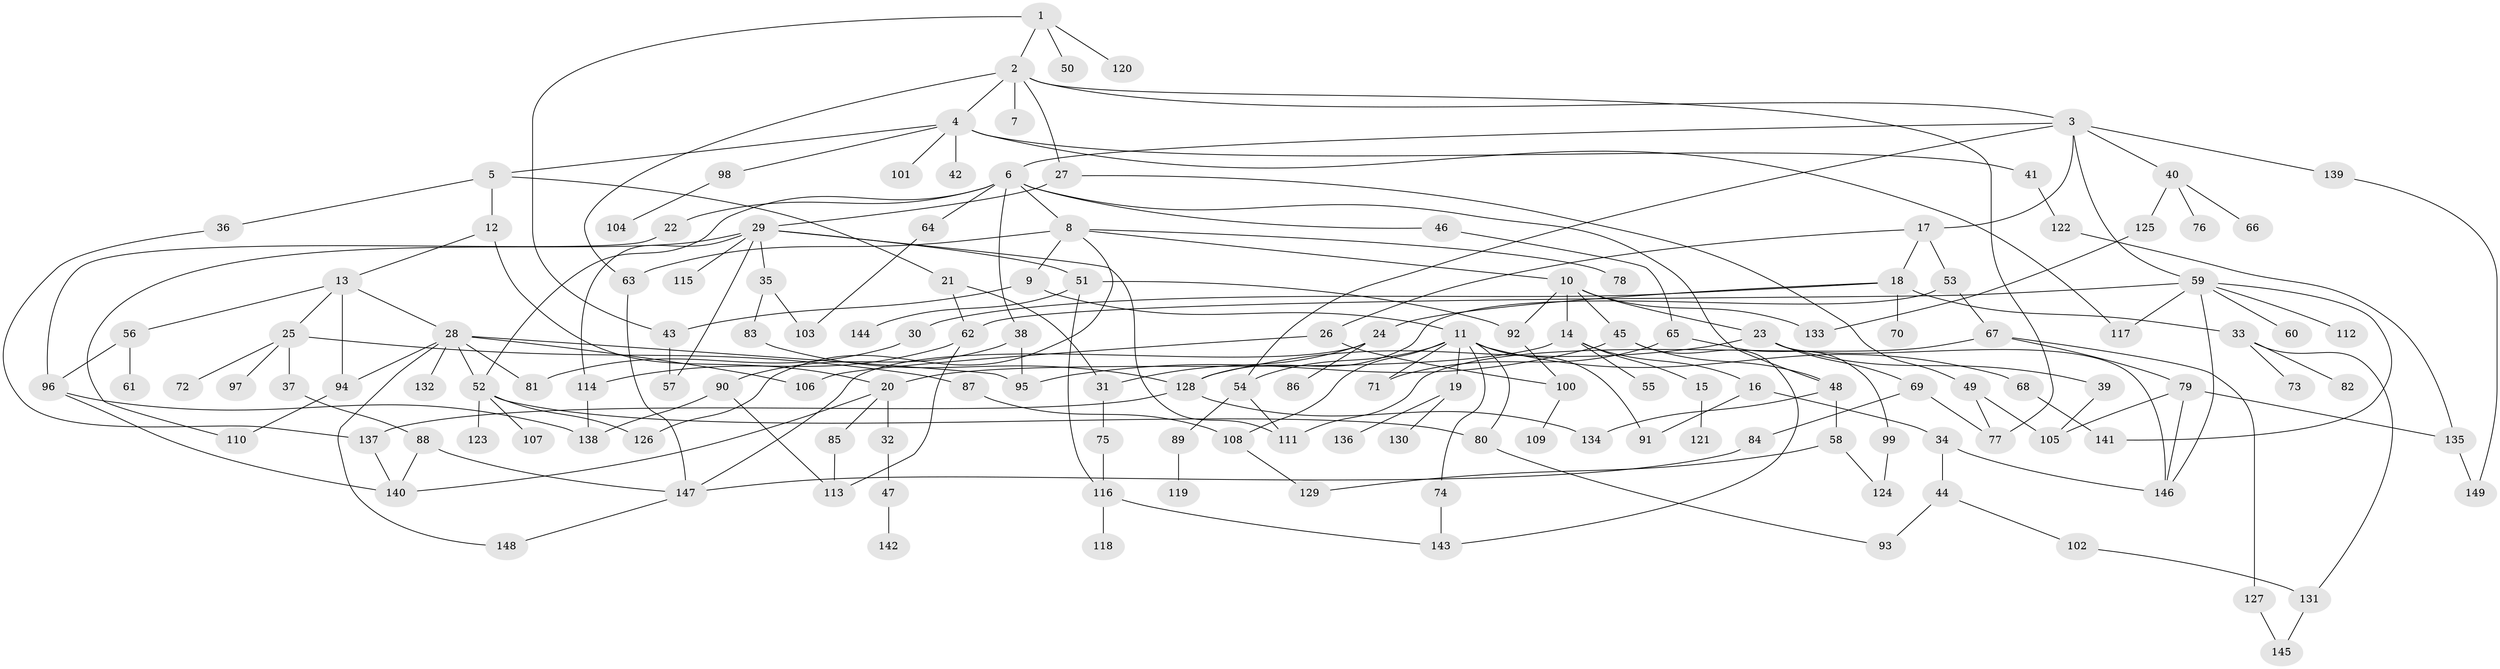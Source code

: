 // Generated by graph-tools (version 1.1) at 2025/13/03/09/25 04:13:24]
// undirected, 149 vertices, 210 edges
graph export_dot {
graph [start="1"]
  node [color=gray90,style=filled];
  1;
  2;
  3;
  4;
  5;
  6;
  7;
  8;
  9;
  10;
  11;
  12;
  13;
  14;
  15;
  16;
  17;
  18;
  19;
  20;
  21;
  22;
  23;
  24;
  25;
  26;
  27;
  28;
  29;
  30;
  31;
  32;
  33;
  34;
  35;
  36;
  37;
  38;
  39;
  40;
  41;
  42;
  43;
  44;
  45;
  46;
  47;
  48;
  49;
  50;
  51;
  52;
  53;
  54;
  55;
  56;
  57;
  58;
  59;
  60;
  61;
  62;
  63;
  64;
  65;
  66;
  67;
  68;
  69;
  70;
  71;
  72;
  73;
  74;
  75;
  76;
  77;
  78;
  79;
  80;
  81;
  82;
  83;
  84;
  85;
  86;
  87;
  88;
  89;
  90;
  91;
  92;
  93;
  94;
  95;
  96;
  97;
  98;
  99;
  100;
  101;
  102;
  103;
  104;
  105;
  106;
  107;
  108;
  109;
  110;
  111;
  112;
  113;
  114;
  115;
  116;
  117;
  118;
  119;
  120;
  121;
  122;
  123;
  124;
  125;
  126;
  127;
  128;
  129;
  130;
  131;
  132;
  133;
  134;
  135;
  136;
  137;
  138;
  139;
  140;
  141;
  142;
  143;
  144;
  145;
  146;
  147;
  148;
  149;
  1 -- 2;
  1 -- 43;
  1 -- 50;
  1 -- 120;
  2 -- 3;
  2 -- 4;
  2 -- 7;
  2 -- 27;
  2 -- 77;
  2 -- 63;
  3 -- 6;
  3 -- 17;
  3 -- 40;
  3 -- 54;
  3 -- 59;
  3 -- 139;
  4 -- 5;
  4 -- 41;
  4 -- 42;
  4 -- 98;
  4 -- 101;
  4 -- 117;
  5 -- 12;
  5 -- 21;
  5 -- 36;
  6 -- 8;
  6 -- 22;
  6 -- 38;
  6 -- 46;
  6 -- 48;
  6 -- 64;
  6 -- 52;
  8 -- 9;
  8 -- 10;
  8 -- 63;
  8 -- 78;
  8 -- 126;
  9 -- 11;
  9 -- 43;
  10 -- 14;
  10 -- 23;
  10 -- 45;
  10 -- 133;
  10 -- 92;
  11 -- 19;
  11 -- 68;
  11 -- 71;
  11 -- 74;
  11 -- 80;
  11 -- 108;
  11 -- 54;
  11 -- 91;
  12 -- 13;
  12 -- 20;
  13 -- 25;
  13 -- 28;
  13 -- 56;
  13 -- 94;
  14 -- 15;
  14 -- 16;
  14 -- 55;
  14 -- 20;
  15 -- 121;
  16 -- 34;
  16 -- 91;
  17 -- 18;
  17 -- 26;
  17 -- 53;
  18 -- 24;
  18 -- 30;
  18 -- 33;
  18 -- 70;
  19 -- 130;
  19 -- 136;
  20 -- 32;
  20 -- 85;
  20 -- 140;
  21 -- 31;
  21 -- 62;
  22 -- 96;
  23 -- 39;
  23 -- 69;
  23 -- 146;
  23 -- 128;
  24 -- 86;
  24 -- 147;
  24 -- 31;
  25 -- 37;
  25 -- 72;
  25 -- 87;
  25 -- 97;
  26 -- 100;
  26 -- 106;
  27 -- 29;
  27 -- 49;
  28 -- 52;
  28 -- 81;
  28 -- 95;
  28 -- 106;
  28 -- 132;
  28 -- 148;
  28 -- 94;
  29 -- 35;
  29 -- 51;
  29 -- 111;
  29 -- 115;
  29 -- 110;
  29 -- 114;
  29 -- 57;
  30 -- 81;
  31 -- 75;
  32 -- 47;
  33 -- 73;
  33 -- 82;
  33 -- 131;
  34 -- 44;
  34 -- 146;
  35 -- 83;
  35 -- 103;
  36 -- 137;
  37 -- 88;
  38 -- 90;
  38 -- 95;
  39 -- 105;
  40 -- 66;
  40 -- 76;
  40 -- 125;
  41 -- 122;
  43 -- 57;
  44 -- 93;
  44 -- 102;
  45 -- 95;
  45 -- 48;
  45 -- 143;
  46 -- 65;
  47 -- 142;
  48 -- 58;
  48 -- 134;
  49 -- 105;
  49 -- 77;
  51 -- 92;
  51 -- 144;
  51 -- 116;
  52 -- 107;
  52 -- 123;
  52 -- 126;
  52 -- 80;
  53 -- 67;
  53 -- 128;
  54 -- 89;
  54 -- 111;
  56 -- 61;
  56 -- 96;
  58 -- 124;
  58 -- 129;
  59 -- 60;
  59 -- 62;
  59 -- 112;
  59 -- 141;
  59 -- 117;
  59 -- 146;
  62 -- 114;
  62 -- 113;
  63 -- 147;
  64 -- 103;
  65 -- 99;
  65 -- 71;
  67 -- 79;
  67 -- 127;
  67 -- 111;
  68 -- 141;
  69 -- 84;
  69 -- 77;
  74 -- 143;
  75 -- 116;
  79 -- 105;
  79 -- 146;
  79 -- 135;
  80 -- 93;
  83 -- 128;
  84 -- 147;
  85 -- 113;
  87 -- 108;
  88 -- 147;
  88 -- 140;
  89 -- 119;
  90 -- 138;
  90 -- 113;
  92 -- 100;
  94 -- 110;
  96 -- 138;
  96 -- 140;
  98 -- 104;
  99 -- 124;
  100 -- 109;
  102 -- 131;
  108 -- 129;
  114 -- 138;
  116 -- 118;
  116 -- 143;
  122 -- 135;
  125 -- 133;
  127 -- 145;
  128 -- 134;
  128 -- 137;
  131 -- 145;
  135 -- 149;
  137 -- 140;
  139 -- 149;
  147 -- 148;
}
